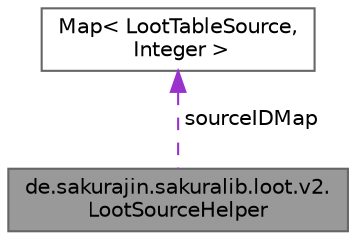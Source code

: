 digraph "de.sakurajin.sakuralib.loot.v2.LootSourceHelper"
{
 // LATEX_PDF_SIZE
  bgcolor="transparent";
  edge [fontname=Helvetica,fontsize=10,labelfontname=Helvetica,labelfontsize=10];
  node [fontname=Helvetica,fontsize=10,shape=box,height=0.2,width=0.4];
  Node1 [label="de.sakurajin.sakuralib.loot.v2.\lLootSourceHelper",height=0.2,width=0.4,color="gray40", fillcolor="grey60", style="filled", fontcolor="black",tooltip="This helper class allows decoding and encoding of loot table sources."];
  Node2 -> Node1 [dir="back",color="darkorchid3",style="dashed",label=" sourceIDMap" ];
  Node2 [label="Map\< LootTableSource,\l Integer \>",height=0.2,width=0.4,color="gray40", fillcolor="white", style="filled",tooltip=" "];
}
